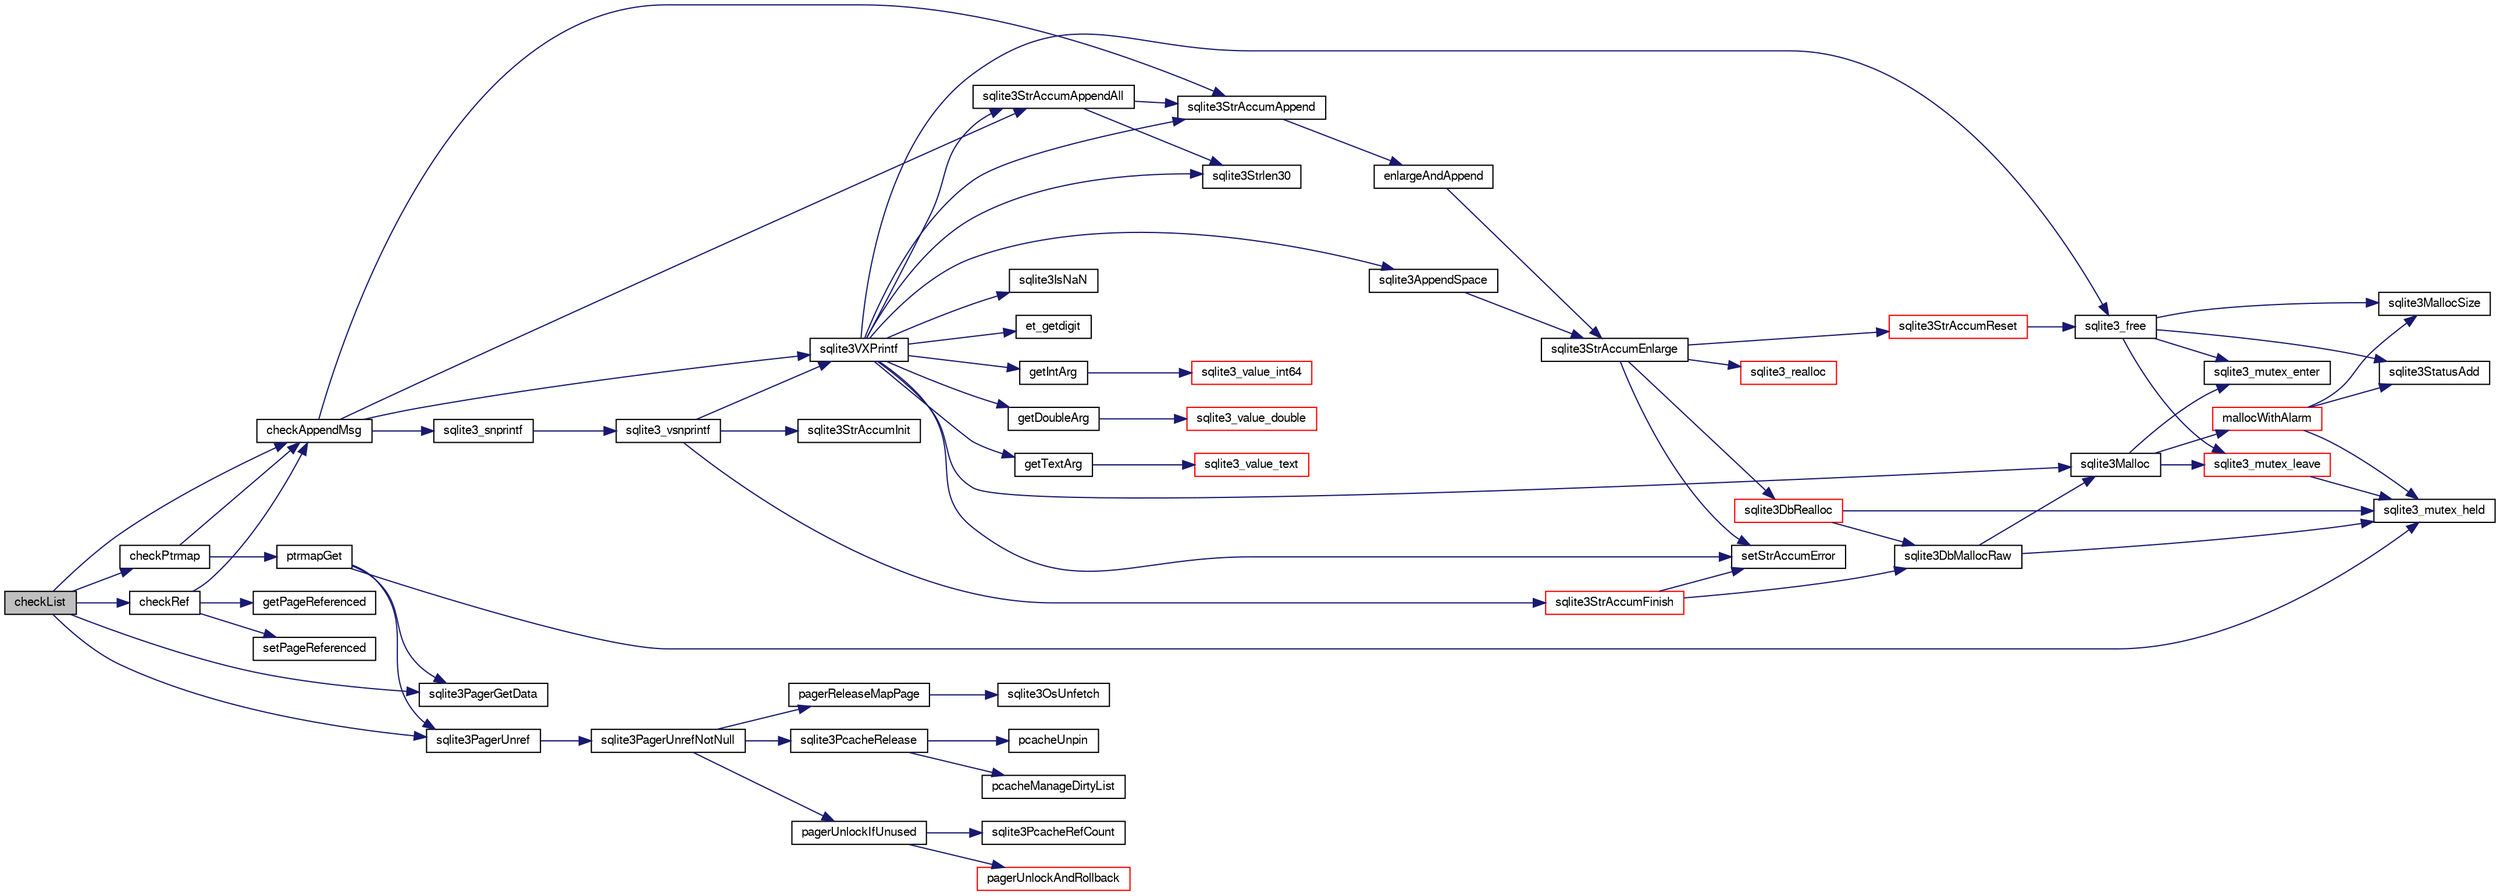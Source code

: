 digraph "checkList"
{
  edge [fontname="FreeSans",fontsize="10",labelfontname="FreeSans",labelfontsize="10"];
  node [fontname="FreeSans",fontsize="10",shape=record];
  rankdir="LR";
  Node40208 [label="checkList",height=0.2,width=0.4,color="black", fillcolor="grey75", style="filled", fontcolor="black"];
  Node40208 -> Node40209 [color="midnightblue",fontsize="10",style="solid",fontname="FreeSans"];
  Node40209 [label="checkAppendMsg",height=0.2,width=0.4,color="black", fillcolor="white", style="filled",URL="$sqlite3_8c.html#a4366e7af81727e2d755d3c9a635b055e"];
  Node40209 -> Node40210 [color="midnightblue",fontsize="10",style="solid",fontname="FreeSans"];
  Node40210 [label="sqlite3StrAccumAppend",height=0.2,width=0.4,color="black", fillcolor="white", style="filled",URL="$sqlite3_8c.html#a56664fa33def33c5a5245b623441d5e0"];
  Node40210 -> Node40211 [color="midnightblue",fontsize="10",style="solid",fontname="FreeSans"];
  Node40211 [label="enlargeAndAppend",height=0.2,width=0.4,color="black", fillcolor="white", style="filled",URL="$sqlite3_8c.html#a25b21e61dc0883d849890eaa8a18088a"];
  Node40211 -> Node40212 [color="midnightblue",fontsize="10",style="solid",fontname="FreeSans"];
  Node40212 [label="sqlite3StrAccumEnlarge",height=0.2,width=0.4,color="black", fillcolor="white", style="filled",URL="$sqlite3_8c.html#a38976500a97c69d65086eeccca82dd96"];
  Node40212 -> Node40213 [color="midnightblue",fontsize="10",style="solid",fontname="FreeSans"];
  Node40213 [label="setStrAccumError",height=0.2,width=0.4,color="black", fillcolor="white", style="filled",URL="$sqlite3_8c.html#a3dc479a1fc8ba1ab8edfe51f8a0b102c"];
  Node40212 -> Node40214 [color="midnightblue",fontsize="10",style="solid",fontname="FreeSans"];
  Node40214 [label="sqlite3StrAccumReset",height=0.2,width=0.4,color="red", fillcolor="white", style="filled",URL="$sqlite3_8c.html#ad7e70f4ec9d2fa3a63a371e2c7c555d8"];
  Node40214 -> Node40221 [color="midnightblue",fontsize="10",style="solid",fontname="FreeSans"];
  Node40221 [label="sqlite3_free",height=0.2,width=0.4,color="black", fillcolor="white", style="filled",URL="$sqlite3_8c.html#a6552349e36a8a691af5487999ab09519"];
  Node40221 -> Node40222 [color="midnightblue",fontsize="10",style="solid",fontname="FreeSans"];
  Node40222 [label="sqlite3_mutex_enter",height=0.2,width=0.4,color="black", fillcolor="white", style="filled",URL="$sqlite3_8c.html#a1c12cde690bd89f104de5cbad12a6bf5"];
  Node40221 -> Node40223 [color="midnightblue",fontsize="10",style="solid",fontname="FreeSans"];
  Node40223 [label="sqlite3StatusAdd",height=0.2,width=0.4,color="black", fillcolor="white", style="filled",URL="$sqlite3_8c.html#afa029f93586aeab4cc85360905dae9cd"];
  Node40221 -> Node40219 [color="midnightblue",fontsize="10",style="solid",fontname="FreeSans"];
  Node40219 [label="sqlite3MallocSize",height=0.2,width=0.4,color="black", fillcolor="white", style="filled",URL="$sqlite3_8c.html#acf5d2a5f35270bafb050bd2def576955"];
  Node40221 -> Node40224 [color="midnightblue",fontsize="10",style="solid",fontname="FreeSans"];
  Node40224 [label="sqlite3_mutex_leave",height=0.2,width=0.4,color="red", fillcolor="white", style="filled",URL="$sqlite3_8c.html#a5838d235601dbd3c1fa993555c6bcc93"];
  Node40224 -> Node40216 [color="midnightblue",fontsize="10",style="solid",fontname="FreeSans"];
  Node40216 [label="sqlite3_mutex_held",height=0.2,width=0.4,color="black", fillcolor="white", style="filled",URL="$sqlite3_8c.html#acf77da68932b6bc163c5e68547ecc3e7"];
  Node40212 -> Node40226 [color="midnightblue",fontsize="10",style="solid",fontname="FreeSans"];
  Node40226 [label="sqlite3DbRealloc",height=0.2,width=0.4,color="red", fillcolor="white", style="filled",URL="$sqlite3_8c.html#ae028f4902a9d29bcaf310ff289ee87dc"];
  Node40226 -> Node40216 [color="midnightblue",fontsize="10",style="solid",fontname="FreeSans"];
  Node40226 -> Node40227 [color="midnightblue",fontsize="10",style="solid",fontname="FreeSans"];
  Node40227 [label="sqlite3DbMallocRaw",height=0.2,width=0.4,color="black", fillcolor="white", style="filled",URL="$sqlite3_8c.html#abbe8be0cf7175e11ddc3e2218fad924e"];
  Node40227 -> Node40216 [color="midnightblue",fontsize="10",style="solid",fontname="FreeSans"];
  Node40227 -> Node40228 [color="midnightblue",fontsize="10",style="solid",fontname="FreeSans"];
  Node40228 [label="sqlite3Malloc",height=0.2,width=0.4,color="black", fillcolor="white", style="filled",URL="$sqlite3_8c.html#a361a2eaa846b1885f123abe46f5d8b2b"];
  Node40228 -> Node40222 [color="midnightblue",fontsize="10",style="solid",fontname="FreeSans"];
  Node40228 -> Node40229 [color="midnightblue",fontsize="10",style="solid",fontname="FreeSans"];
  Node40229 [label="mallocWithAlarm",height=0.2,width=0.4,color="red", fillcolor="white", style="filled",URL="$sqlite3_8c.html#ab070d5cf8e48ec8a6a43cf025d48598b"];
  Node40229 -> Node40216 [color="midnightblue",fontsize="10",style="solid",fontname="FreeSans"];
  Node40229 -> Node40219 [color="midnightblue",fontsize="10",style="solid",fontname="FreeSans"];
  Node40229 -> Node40223 [color="midnightblue",fontsize="10",style="solid",fontname="FreeSans"];
  Node40228 -> Node40224 [color="midnightblue",fontsize="10",style="solid",fontname="FreeSans"];
  Node40212 -> Node40417 [color="midnightblue",fontsize="10",style="solid",fontname="FreeSans"];
  Node40417 [label="sqlite3_realloc",height=0.2,width=0.4,color="red", fillcolor="white", style="filled",URL="$sqlite3_8c.html#a822d9e42f6ab4b2ec803f311aeb9618d"];
  Node40209 -> Node40294 [color="midnightblue",fontsize="10",style="solid",fontname="FreeSans"];
  Node40294 [label="sqlite3_snprintf",height=0.2,width=0.4,color="black", fillcolor="white", style="filled",URL="$sqlite3_8c.html#aa2695a752e971577f5784122f2013c40"];
  Node40294 -> Node40295 [color="midnightblue",fontsize="10",style="solid",fontname="FreeSans"];
  Node40295 [label="sqlite3_vsnprintf",height=0.2,width=0.4,color="black", fillcolor="white", style="filled",URL="$sqlite3_8c.html#a0862c03aea71d62847e452aa655add42"];
  Node40295 -> Node40259 [color="midnightblue",fontsize="10",style="solid",fontname="FreeSans"];
  Node40259 [label="sqlite3StrAccumInit",height=0.2,width=0.4,color="black", fillcolor="white", style="filled",URL="$sqlite3_8c.html#aabf95e113b9d54d519cd15a56215f560"];
  Node40295 -> Node40260 [color="midnightblue",fontsize="10",style="solid",fontname="FreeSans"];
  Node40260 [label="sqlite3VXPrintf",height=0.2,width=0.4,color="black", fillcolor="white", style="filled",URL="$sqlite3_8c.html#a63c25806c9bd4a2b76f9a0eb232c6bde"];
  Node40260 -> Node40210 [color="midnightblue",fontsize="10",style="solid",fontname="FreeSans"];
  Node40260 -> Node40261 [color="midnightblue",fontsize="10",style="solid",fontname="FreeSans"];
  Node40261 [label="getIntArg",height=0.2,width=0.4,color="black", fillcolor="white", style="filled",URL="$sqlite3_8c.html#abff258963dbd9205fb299851a64c67be"];
  Node40261 -> Node40262 [color="midnightblue",fontsize="10",style="solid",fontname="FreeSans"];
  Node40262 [label="sqlite3_value_int64",height=0.2,width=0.4,color="red", fillcolor="white", style="filled",URL="$sqlite3_8c.html#ab38d8627f4750672e72712df0b709e0d"];
  Node40260 -> Node40228 [color="midnightblue",fontsize="10",style="solid",fontname="FreeSans"];
  Node40260 -> Node40213 [color="midnightblue",fontsize="10",style="solid",fontname="FreeSans"];
  Node40260 -> Node40267 [color="midnightblue",fontsize="10",style="solid",fontname="FreeSans"];
  Node40267 [label="getDoubleArg",height=0.2,width=0.4,color="black", fillcolor="white", style="filled",URL="$sqlite3_8c.html#a1cf25120072c85bd261983b24c12c3d9"];
  Node40267 -> Node40268 [color="midnightblue",fontsize="10",style="solid",fontname="FreeSans"];
  Node40268 [label="sqlite3_value_double",height=0.2,width=0.4,color="red", fillcolor="white", style="filled",URL="$sqlite3_8c.html#a3e50c1a2dd484a8b6911c9d163816b88"];
  Node40260 -> Node40271 [color="midnightblue",fontsize="10",style="solid",fontname="FreeSans"];
  Node40271 [label="sqlite3IsNaN",height=0.2,width=0.4,color="black", fillcolor="white", style="filled",URL="$sqlite3_8c.html#aed4d78203877c3486765ccbc7feebb50"];
  Node40260 -> Node40272 [color="midnightblue",fontsize="10",style="solid",fontname="FreeSans"];
  Node40272 [label="sqlite3Strlen30",height=0.2,width=0.4,color="black", fillcolor="white", style="filled",URL="$sqlite3_8c.html#a3dcd80ba41f1a308193dee74857b62a7"];
  Node40260 -> Node40273 [color="midnightblue",fontsize="10",style="solid",fontname="FreeSans"];
  Node40273 [label="et_getdigit",height=0.2,width=0.4,color="black", fillcolor="white", style="filled",URL="$sqlite3_8c.html#a40c5a308749ad07cc2397a53e081bff0"];
  Node40260 -> Node40274 [color="midnightblue",fontsize="10",style="solid",fontname="FreeSans"];
  Node40274 [label="getTextArg",height=0.2,width=0.4,color="black", fillcolor="white", style="filled",URL="$sqlite3_8c.html#afbb41850423ef20071cefaab0431e04d"];
  Node40274 -> Node40275 [color="midnightblue",fontsize="10",style="solid",fontname="FreeSans"];
  Node40275 [label="sqlite3_value_text",height=0.2,width=0.4,color="red", fillcolor="white", style="filled",URL="$sqlite3_8c.html#aef2ace3239e6dd59c74110faa70f8171"];
  Node40260 -> Node40298 [color="midnightblue",fontsize="10",style="solid",fontname="FreeSans"];
  Node40298 [label="sqlite3StrAccumAppendAll",height=0.2,width=0.4,color="black", fillcolor="white", style="filled",URL="$sqlite3_8c.html#acaf8f3e4f99a3c3a4a77e9c987547289"];
  Node40298 -> Node40210 [color="midnightblue",fontsize="10",style="solid",fontname="FreeSans"];
  Node40298 -> Node40272 [color="midnightblue",fontsize="10",style="solid",fontname="FreeSans"];
  Node40260 -> Node40299 [color="midnightblue",fontsize="10",style="solid",fontname="FreeSans"];
  Node40299 [label="sqlite3AppendSpace",height=0.2,width=0.4,color="black", fillcolor="white", style="filled",URL="$sqlite3_8c.html#aefd38a5afc0020d4a93855c3ee7c63a8"];
  Node40299 -> Node40212 [color="midnightblue",fontsize="10",style="solid",fontname="FreeSans"];
  Node40260 -> Node40221 [color="midnightblue",fontsize="10",style="solid",fontname="FreeSans"];
  Node40295 -> Node40296 [color="midnightblue",fontsize="10",style="solid",fontname="FreeSans"];
  Node40296 [label="sqlite3StrAccumFinish",height=0.2,width=0.4,color="red", fillcolor="white", style="filled",URL="$sqlite3_8c.html#adb7f26b10ac1b847db6f000ef4c2e2ba"];
  Node40296 -> Node40227 [color="midnightblue",fontsize="10",style="solid",fontname="FreeSans"];
  Node40296 -> Node40213 [color="midnightblue",fontsize="10",style="solid",fontname="FreeSans"];
  Node40209 -> Node40298 [color="midnightblue",fontsize="10",style="solid",fontname="FreeSans"];
  Node40209 -> Node40260 [color="midnightblue",fontsize="10",style="solid",fontname="FreeSans"];
  Node40208 -> Node40492 [color="midnightblue",fontsize="10",style="solid",fontname="FreeSans"];
  Node40492 [label="checkRef",height=0.2,width=0.4,color="black", fillcolor="white", style="filled",URL="$sqlite3_8c.html#a8f9d5e653157e813f504a66ca548941a"];
  Node40492 -> Node40209 [color="midnightblue",fontsize="10",style="solid",fontname="FreeSans"];
  Node40492 -> Node40493 [color="midnightblue",fontsize="10",style="solid",fontname="FreeSans"];
  Node40493 [label="getPageReferenced",height=0.2,width=0.4,color="black", fillcolor="white", style="filled",URL="$sqlite3_8c.html#a71c370cd554974cedbdc117d1ef9d812"];
  Node40492 -> Node40494 [color="midnightblue",fontsize="10",style="solid",fontname="FreeSans"];
  Node40494 [label="setPageReferenced",height=0.2,width=0.4,color="black", fillcolor="white", style="filled",URL="$sqlite3_8c.html#a8f58c4d068732adbc63f88c7f0acfce0"];
  Node40208 -> Node40495 [color="midnightblue",fontsize="10",style="solid",fontname="FreeSans"];
  Node40495 [label="sqlite3PagerGetData",height=0.2,width=0.4,color="black", fillcolor="white", style="filled",URL="$sqlite3_8c.html#a9dd340e56fb4b7fad4df339595b8d8a2"];
  Node40208 -> Node40496 [color="midnightblue",fontsize="10",style="solid",fontname="FreeSans"];
  Node40496 [label="checkPtrmap",height=0.2,width=0.4,color="black", fillcolor="white", style="filled",URL="$sqlite3_8c.html#a09521b13d51d0264cb7f3758ec36fc90"];
  Node40496 -> Node40497 [color="midnightblue",fontsize="10",style="solid",fontname="FreeSans"];
  Node40497 [label="ptrmapGet",height=0.2,width=0.4,color="black", fillcolor="white", style="filled",URL="$sqlite3_8c.html#ae91bfd9c1bec807a52a384d2ed01934b"];
  Node40497 -> Node40216 [color="midnightblue",fontsize="10",style="solid",fontname="FreeSans"];
  Node40497 -> Node40495 [color="midnightblue",fontsize="10",style="solid",fontname="FreeSans"];
  Node40497 -> Node40498 [color="midnightblue",fontsize="10",style="solid",fontname="FreeSans"];
  Node40498 [label="sqlite3PagerUnref",height=0.2,width=0.4,color="black", fillcolor="white", style="filled",URL="$sqlite3_8c.html#aa9d040b7f24a8a5d99bf96863b52cd15"];
  Node40498 -> Node40499 [color="midnightblue",fontsize="10",style="solid",fontname="FreeSans"];
  Node40499 [label="sqlite3PagerUnrefNotNull",height=0.2,width=0.4,color="black", fillcolor="white", style="filled",URL="$sqlite3_8c.html#a4b314f96f09f5c68c94672e420e31ab9"];
  Node40499 -> Node40500 [color="midnightblue",fontsize="10",style="solid",fontname="FreeSans"];
  Node40500 [label="pagerReleaseMapPage",height=0.2,width=0.4,color="black", fillcolor="white", style="filled",URL="$sqlite3_8c.html#aefa288f9febba49488ab634f8b0d5f6d"];
  Node40500 -> Node40501 [color="midnightblue",fontsize="10",style="solid",fontname="FreeSans"];
  Node40501 [label="sqlite3OsUnfetch",height=0.2,width=0.4,color="black", fillcolor="white", style="filled",URL="$sqlite3_8c.html#abc0da72cb8b8989cf8708b572fe5fef4"];
  Node40499 -> Node40502 [color="midnightblue",fontsize="10",style="solid",fontname="FreeSans"];
  Node40502 [label="sqlite3PcacheRelease",height=0.2,width=0.4,color="black", fillcolor="white", style="filled",URL="$sqlite3_8c.html#ad07fc7a8130ad1e77861f345084b1b83"];
  Node40502 -> Node40503 [color="midnightblue",fontsize="10",style="solid",fontname="FreeSans"];
  Node40503 [label="pcacheUnpin",height=0.2,width=0.4,color="black", fillcolor="white", style="filled",URL="$sqlite3_8c.html#a76530dde0f26366c0614d713daf9859c"];
  Node40502 -> Node40504 [color="midnightblue",fontsize="10",style="solid",fontname="FreeSans"];
  Node40504 [label="pcacheManageDirtyList",height=0.2,width=0.4,color="black", fillcolor="white", style="filled",URL="$sqlite3_8c.html#aae9bc2ddff700c30e5f9c80d531d6acc"];
  Node40499 -> Node40505 [color="midnightblue",fontsize="10",style="solid",fontname="FreeSans"];
  Node40505 [label="pagerUnlockIfUnused",height=0.2,width=0.4,color="black", fillcolor="white", style="filled",URL="$sqlite3_8c.html#abf547f4276efb6f10262f7fde1e4d065"];
  Node40505 -> Node40506 [color="midnightblue",fontsize="10",style="solid",fontname="FreeSans"];
  Node40506 [label="sqlite3PcacheRefCount",height=0.2,width=0.4,color="black", fillcolor="white", style="filled",URL="$sqlite3_8c.html#adee2536d23ec9628e0883ccab03b3429"];
  Node40505 -> Node40507 [color="midnightblue",fontsize="10",style="solid",fontname="FreeSans"];
  Node40507 [label="pagerUnlockAndRollback",height=0.2,width=0.4,color="red", fillcolor="white", style="filled",URL="$sqlite3_8c.html#a02d96b7bf62c3b13ba905d168914518c"];
  Node40496 -> Node40209 [color="midnightblue",fontsize="10",style="solid",fontname="FreeSans"];
  Node40208 -> Node40498 [color="midnightblue",fontsize="10",style="solid",fontname="FreeSans"];
}
